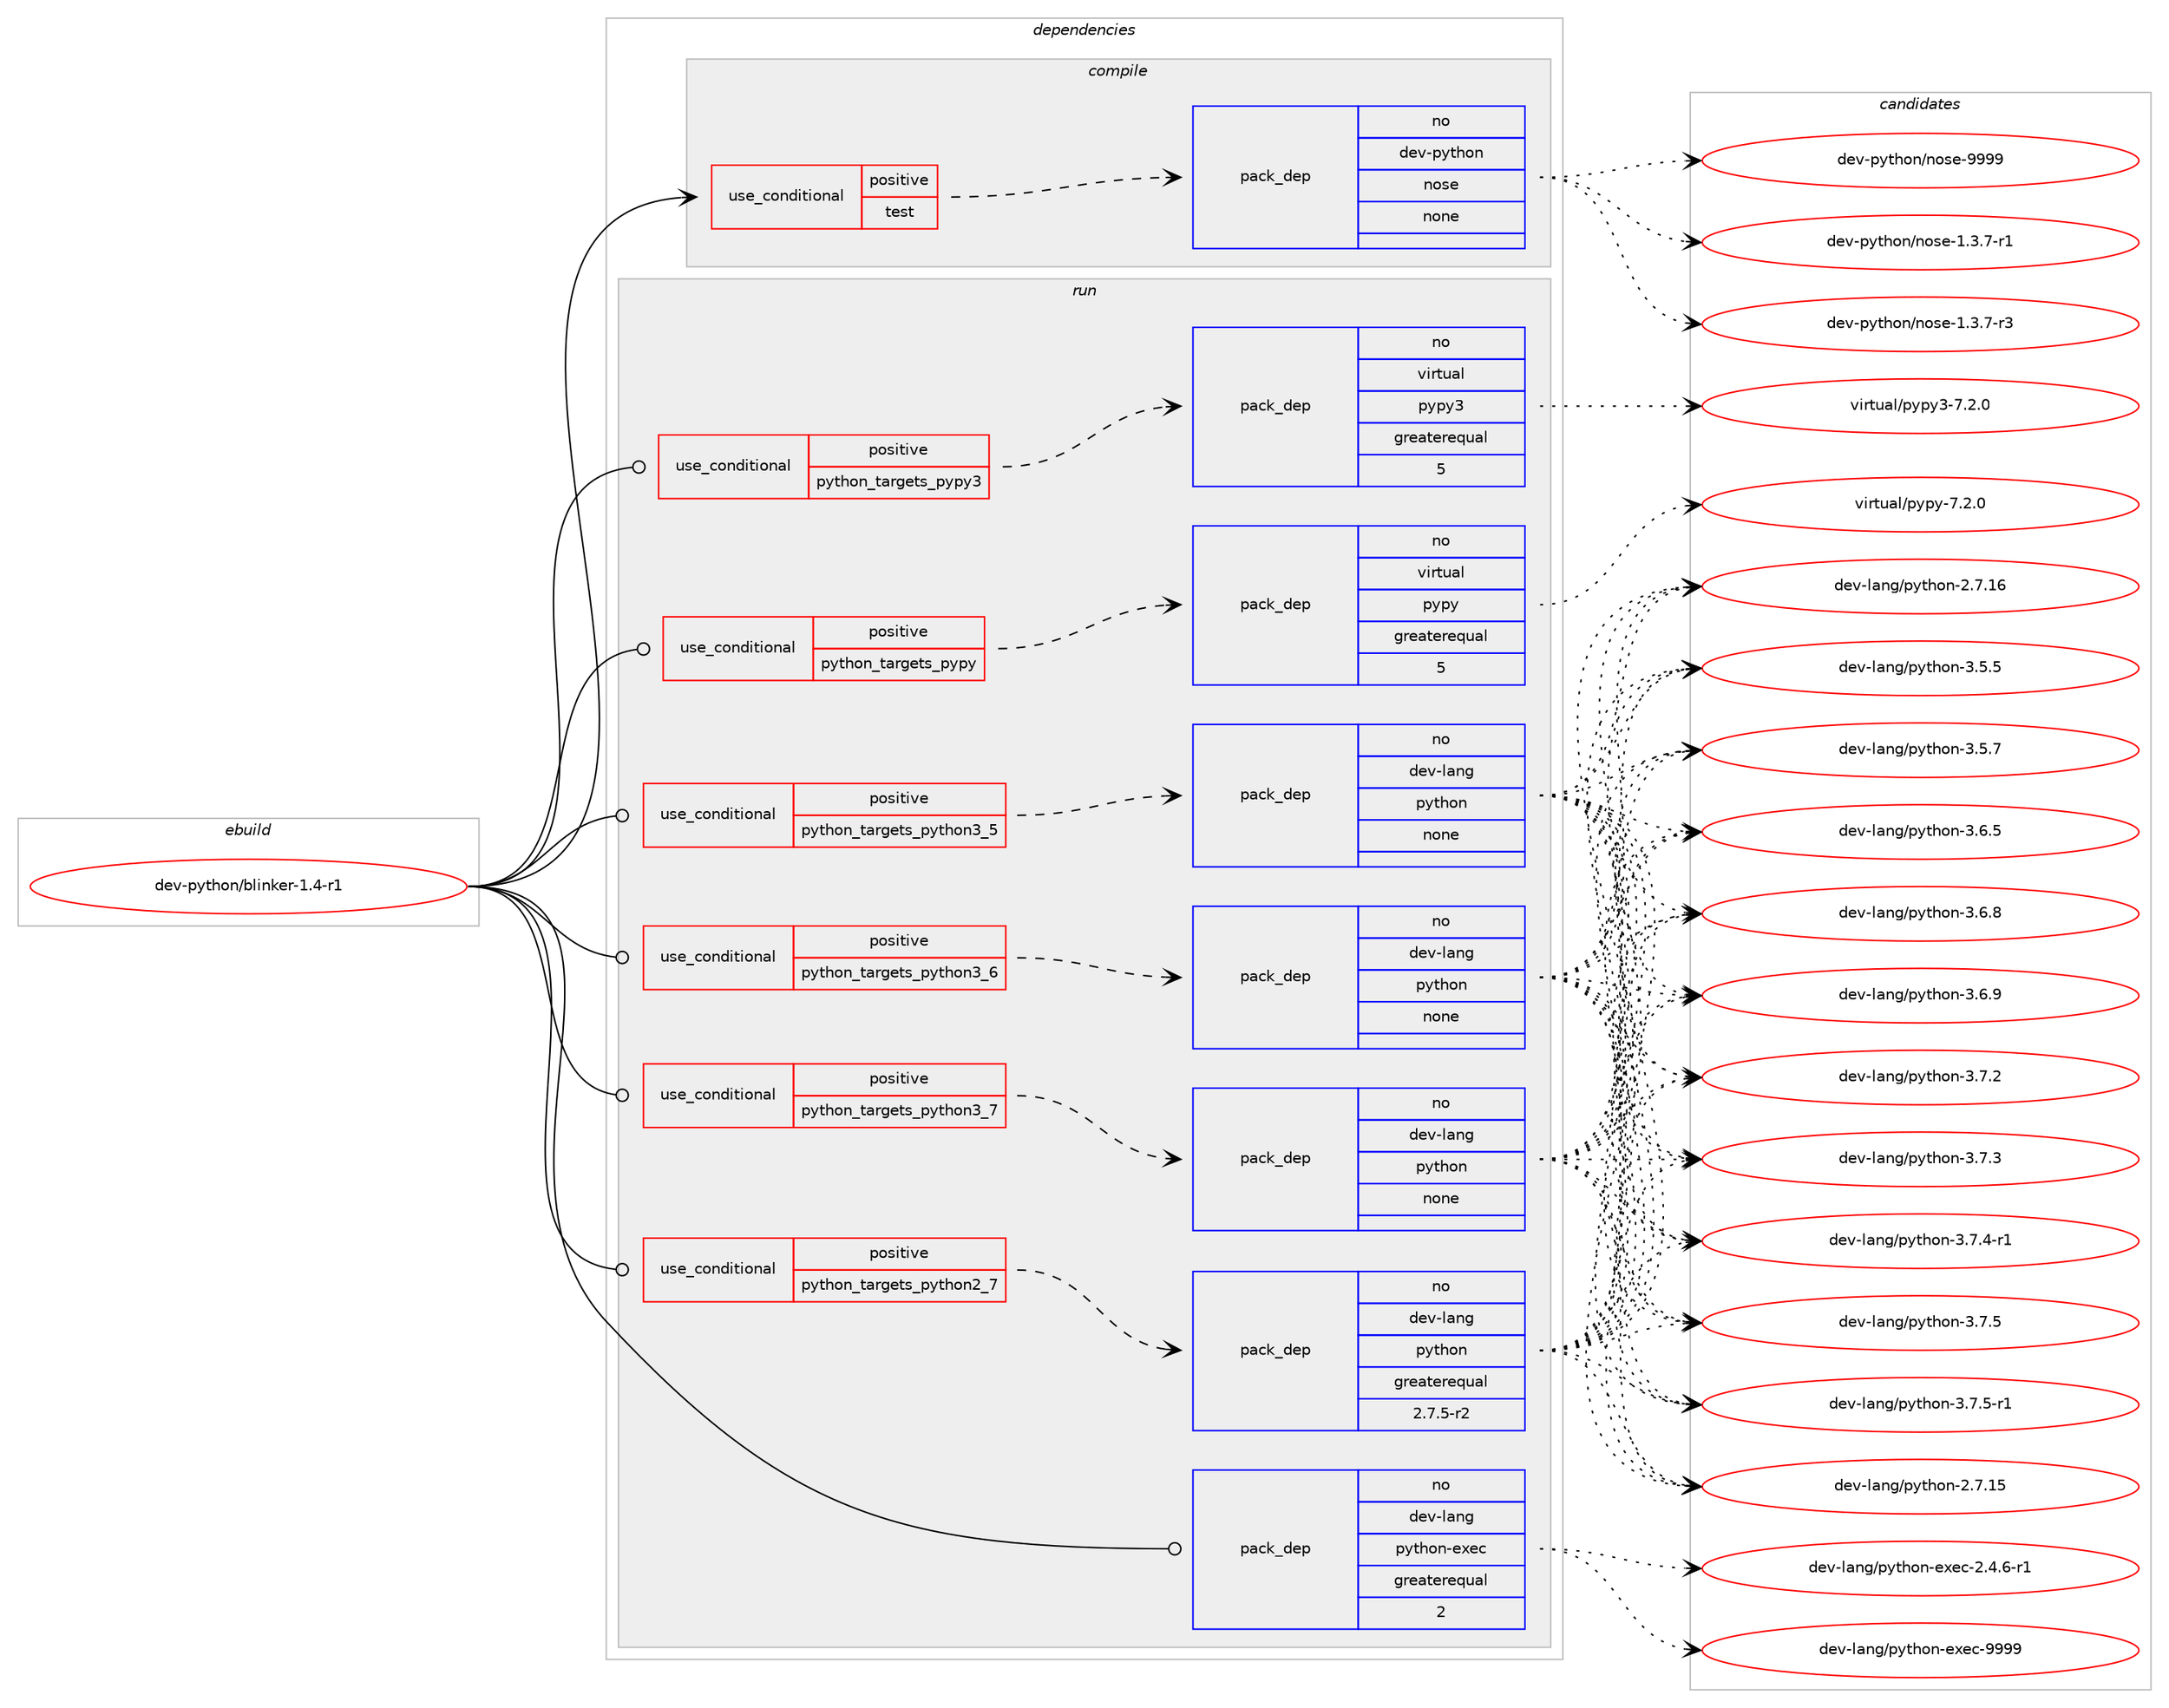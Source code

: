 digraph prolog {

# *************
# Graph options
# *************

newrank=true;
concentrate=true;
compound=true;
graph [rankdir=LR,fontname=Helvetica,fontsize=10,ranksep=1.5];#, ranksep=2.5, nodesep=0.2];
edge  [arrowhead=vee];
node  [fontname=Helvetica,fontsize=10];

# **********
# The ebuild
# **********

subgraph cluster_leftcol {
color=gray;
rank=same;
label=<<i>ebuild</i>>;
id [label="dev-python/blinker-1.4-r1", color=red, width=4, href="../dev-python/blinker-1.4-r1.svg"];
}

# ****************
# The dependencies
# ****************

subgraph cluster_midcol {
color=gray;
label=<<i>dependencies</i>>;
subgraph cluster_compile {
fillcolor="#eeeeee";
style=filled;
label=<<i>compile</i>>;
subgraph cond136957 {
dependency597010 [label=<<TABLE BORDER="0" CELLBORDER="1" CELLSPACING="0" CELLPADDING="4"><TR><TD ROWSPAN="3" CELLPADDING="10">use_conditional</TD></TR><TR><TD>positive</TD></TR><TR><TD>test</TD></TR></TABLE>>, shape=none, color=red];
subgraph pack448278 {
dependency597011 [label=<<TABLE BORDER="0" CELLBORDER="1" CELLSPACING="0" CELLPADDING="4" WIDTH="220"><TR><TD ROWSPAN="6" CELLPADDING="30">pack_dep</TD></TR><TR><TD WIDTH="110">no</TD></TR><TR><TD>dev-python</TD></TR><TR><TD>nose</TD></TR><TR><TD>none</TD></TR><TR><TD></TD></TR></TABLE>>, shape=none, color=blue];
}
dependency597010:e -> dependency597011:w [weight=20,style="dashed",arrowhead="vee"];
}
id:e -> dependency597010:w [weight=20,style="solid",arrowhead="vee"];
}
subgraph cluster_compileandrun {
fillcolor="#eeeeee";
style=filled;
label=<<i>compile and run</i>>;
}
subgraph cluster_run {
fillcolor="#eeeeee";
style=filled;
label=<<i>run</i>>;
subgraph cond136958 {
dependency597012 [label=<<TABLE BORDER="0" CELLBORDER="1" CELLSPACING="0" CELLPADDING="4"><TR><TD ROWSPAN="3" CELLPADDING="10">use_conditional</TD></TR><TR><TD>positive</TD></TR><TR><TD>python_targets_pypy</TD></TR></TABLE>>, shape=none, color=red];
subgraph pack448279 {
dependency597013 [label=<<TABLE BORDER="0" CELLBORDER="1" CELLSPACING="0" CELLPADDING="4" WIDTH="220"><TR><TD ROWSPAN="6" CELLPADDING="30">pack_dep</TD></TR><TR><TD WIDTH="110">no</TD></TR><TR><TD>virtual</TD></TR><TR><TD>pypy</TD></TR><TR><TD>greaterequal</TD></TR><TR><TD>5</TD></TR></TABLE>>, shape=none, color=blue];
}
dependency597012:e -> dependency597013:w [weight=20,style="dashed",arrowhead="vee"];
}
id:e -> dependency597012:w [weight=20,style="solid",arrowhead="odot"];
subgraph cond136959 {
dependency597014 [label=<<TABLE BORDER="0" CELLBORDER="1" CELLSPACING="0" CELLPADDING="4"><TR><TD ROWSPAN="3" CELLPADDING="10">use_conditional</TD></TR><TR><TD>positive</TD></TR><TR><TD>python_targets_pypy3</TD></TR></TABLE>>, shape=none, color=red];
subgraph pack448280 {
dependency597015 [label=<<TABLE BORDER="0" CELLBORDER="1" CELLSPACING="0" CELLPADDING="4" WIDTH="220"><TR><TD ROWSPAN="6" CELLPADDING="30">pack_dep</TD></TR><TR><TD WIDTH="110">no</TD></TR><TR><TD>virtual</TD></TR><TR><TD>pypy3</TD></TR><TR><TD>greaterequal</TD></TR><TR><TD>5</TD></TR></TABLE>>, shape=none, color=blue];
}
dependency597014:e -> dependency597015:w [weight=20,style="dashed",arrowhead="vee"];
}
id:e -> dependency597014:w [weight=20,style="solid",arrowhead="odot"];
subgraph cond136960 {
dependency597016 [label=<<TABLE BORDER="0" CELLBORDER="1" CELLSPACING="0" CELLPADDING="4"><TR><TD ROWSPAN="3" CELLPADDING="10">use_conditional</TD></TR><TR><TD>positive</TD></TR><TR><TD>python_targets_python2_7</TD></TR></TABLE>>, shape=none, color=red];
subgraph pack448281 {
dependency597017 [label=<<TABLE BORDER="0" CELLBORDER="1" CELLSPACING="0" CELLPADDING="4" WIDTH="220"><TR><TD ROWSPAN="6" CELLPADDING="30">pack_dep</TD></TR><TR><TD WIDTH="110">no</TD></TR><TR><TD>dev-lang</TD></TR><TR><TD>python</TD></TR><TR><TD>greaterequal</TD></TR><TR><TD>2.7.5-r2</TD></TR></TABLE>>, shape=none, color=blue];
}
dependency597016:e -> dependency597017:w [weight=20,style="dashed",arrowhead="vee"];
}
id:e -> dependency597016:w [weight=20,style="solid",arrowhead="odot"];
subgraph cond136961 {
dependency597018 [label=<<TABLE BORDER="0" CELLBORDER="1" CELLSPACING="0" CELLPADDING="4"><TR><TD ROWSPAN="3" CELLPADDING="10">use_conditional</TD></TR><TR><TD>positive</TD></TR><TR><TD>python_targets_python3_5</TD></TR></TABLE>>, shape=none, color=red];
subgraph pack448282 {
dependency597019 [label=<<TABLE BORDER="0" CELLBORDER="1" CELLSPACING="0" CELLPADDING="4" WIDTH="220"><TR><TD ROWSPAN="6" CELLPADDING="30">pack_dep</TD></TR><TR><TD WIDTH="110">no</TD></TR><TR><TD>dev-lang</TD></TR><TR><TD>python</TD></TR><TR><TD>none</TD></TR><TR><TD></TD></TR></TABLE>>, shape=none, color=blue];
}
dependency597018:e -> dependency597019:w [weight=20,style="dashed",arrowhead="vee"];
}
id:e -> dependency597018:w [weight=20,style="solid",arrowhead="odot"];
subgraph cond136962 {
dependency597020 [label=<<TABLE BORDER="0" CELLBORDER="1" CELLSPACING="0" CELLPADDING="4"><TR><TD ROWSPAN="3" CELLPADDING="10">use_conditional</TD></TR><TR><TD>positive</TD></TR><TR><TD>python_targets_python3_6</TD></TR></TABLE>>, shape=none, color=red];
subgraph pack448283 {
dependency597021 [label=<<TABLE BORDER="0" CELLBORDER="1" CELLSPACING="0" CELLPADDING="4" WIDTH="220"><TR><TD ROWSPAN="6" CELLPADDING="30">pack_dep</TD></TR><TR><TD WIDTH="110">no</TD></TR><TR><TD>dev-lang</TD></TR><TR><TD>python</TD></TR><TR><TD>none</TD></TR><TR><TD></TD></TR></TABLE>>, shape=none, color=blue];
}
dependency597020:e -> dependency597021:w [weight=20,style="dashed",arrowhead="vee"];
}
id:e -> dependency597020:w [weight=20,style="solid",arrowhead="odot"];
subgraph cond136963 {
dependency597022 [label=<<TABLE BORDER="0" CELLBORDER="1" CELLSPACING="0" CELLPADDING="4"><TR><TD ROWSPAN="3" CELLPADDING="10">use_conditional</TD></TR><TR><TD>positive</TD></TR><TR><TD>python_targets_python3_7</TD></TR></TABLE>>, shape=none, color=red];
subgraph pack448284 {
dependency597023 [label=<<TABLE BORDER="0" CELLBORDER="1" CELLSPACING="0" CELLPADDING="4" WIDTH="220"><TR><TD ROWSPAN="6" CELLPADDING="30">pack_dep</TD></TR><TR><TD WIDTH="110">no</TD></TR><TR><TD>dev-lang</TD></TR><TR><TD>python</TD></TR><TR><TD>none</TD></TR><TR><TD></TD></TR></TABLE>>, shape=none, color=blue];
}
dependency597022:e -> dependency597023:w [weight=20,style="dashed",arrowhead="vee"];
}
id:e -> dependency597022:w [weight=20,style="solid",arrowhead="odot"];
subgraph pack448285 {
dependency597024 [label=<<TABLE BORDER="0" CELLBORDER="1" CELLSPACING="0" CELLPADDING="4" WIDTH="220"><TR><TD ROWSPAN="6" CELLPADDING="30">pack_dep</TD></TR><TR><TD WIDTH="110">no</TD></TR><TR><TD>dev-lang</TD></TR><TR><TD>python-exec</TD></TR><TR><TD>greaterequal</TD></TR><TR><TD>2</TD></TR></TABLE>>, shape=none, color=blue];
}
id:e -> dependency597024:w [weight=20,style="solid",arrowhead="odot"];
}
}

# **************
# The candidates
# **************

subgraph cluster_choices {
rank=same;
color=gray;
label=<<i>candidates</i>>;

subgraph choice448278 {
color=black;
nodesep=1;
choice10010111845112121116104111110471101111151014549465146554511449 [label="dev-python/nose-1.3.7-r1", color=red, width=4,href="../dev-python/nose-1.3.7-r1.svg"];
choice10010111845112121116104111110471101111151014549465146554511451 [label="dev-python/nose-1.3.7-r3", color=red, width=4,href="../dev-python/nose-1.3.7-r3.svg"];
choice10010111845112121116104111110471101111151014557575757 [label="dev-python/nose-9999", color=red, width=4,href="../dev-python/nose-9999.svg"];
dependency597011:e -> choice10010111845112121116104111110471101111151014549465146554511449:w [style=dotted,weight="100"];
dependency597011:e -> choice10010111845112121116104111110471101111151014549465146554511451:w [style=dotted,weight="100"];
dependency597011:e -> choice10010111845112121116104111110471101111151014557575757:w [style=dotted,weight="100"];
}
subgraph choice448279 {
color=black;
nodesep=1;
choice1181051141161179710847112121112121455546504648 [label="virtual/pypy-7.2.0", color=red, width=4,href="../virtual/pypy-7.2.0.svg"];
dependency597013:e -> choice1181051141161179710847112121112121455546504648:w [style=dotted,weight="100"];
}
subgraph choice448280 {
color=black;
nodesep=1;
choice118105114116117971084711212111212151455546504648 [label="virtual/pypy3-7.2.0", color=red, width=4,href="../virtual/pypy3-7.2.0.svg"];
dependency597015:e -> choice118105114116117971084711212111212151455546504648:w [style=dotted,weight="100"];
}
subgraph choice448281 {
color=black;
nodesep=1;
choice10010111845108971101034711212111610411111045504655464953 [label="dev-lang/python-2.7.15", color=red, width=4,href="../dev-lang/python-2.7.15.svg"];
choice10010111845108971101034711212111610411111045504655464954 [label="dev-lang/python-2.7.16", color=red, width=4,href="../dev-lang/python-2.7.16.svg"];
choice100101118451089711010347112121116104111110455146534653 [label="dev-lang/python-3.5.5", color=red, width=4,href="../dev-lang/python-3.5.5.svg"];
choice100101118451089711010347112121116104111110455146534655 [label="dev-lang/python-3.5.7", color=red, width=4,href="../dev-lang/python-3.5.7.svg"];
choice100101118451089711010347112121116104111110455146544653 [label="dev-lang/python-3.6.5", color=red, width=4,href="../dev-lang/python-3.6.5.svg"];
choice100101118451089711010347112121116104111110455146544656 [label="dev-lang/python-3.6.8", color=red, width=4,href="../dev-lang/python-3.6.8.svg"];
choice100101118451089711010347112121116104111110455146544657 [label="dev-lang/python-3.6.9", color=red, width=4,href="../dev-lang/python-3.6.9.svg"];
choice100101118451089711010347112121116104111110455146554650 [label="dev-lang/python-3.7.2", color=red, width=4,href="../dev-lang/python-3.7.2.svg"];
choice100101118451089711010347112121116104111110455146554651 [label="dev-lang/python-3.7.3", color=red, width=4,href="../dev-lang/python-3.7.3.svg"];
choice1001011184510897110103471121211161041111104551465546524511449 [label="dev-lang/python-3.7.4-r1", color=red, width=4,href="../dev-lang/python-3.7.4-r1.svg"];
choice100101118451089711010347112121116104111110455146554653 [label="dev-lang/python-3.7.5", color=red, width=4,href="../dev-lang/python-3.7.5.svg"];
choice1001011184510897110103471121211161041111104551465546534511449 [label="dev-lang/python-3.7.5-r1", color=red, width=4,href="../dev-lang/python-3.7.5-r1.svg"];
dependency597017:e -> choice10010111845108971101034711212111610411111045504655464953:w [style=dotted,weight="100"];
dependency597017:e -> choice10010111845108971101034711212111610411111045504655464954:w [style=dotted,weight="100"];
dependency597017:e -> choice100101118451089711010347112121116104111110455146534653:w [style=dotted,weight="100"];
dependency597017:e -> choice100101118451089711010347112121116104111110455146534655:w [style=dotted,weight="100"];
dependency597017:e -> choice100101118451089711010347112121116104111110455146544653:w [style=dotted,weight="100"];
dependency597017:e -> choice100101118451089711010347112121116104111110455146544656:w [style=dotted,weight="100"];
dependency597017:e -> choice100101118451089711010347112121116104111110455146544657:w [style=dotted,weight="100"];
dependency597017:e -> choice100101118451089711010347112121116104111110455146554650:w [style=dotted,weight="100"];
dependency597017:e -> choice100101118451089711010347112121116104111110455146554651:w [style=dotted,weight="100"];
dependency597017:e -> choice1001011184510897110103471121211161041111104551465546524511449:w [style=dotted,weight="100"];
dependency597017:e -> choice100101118451089711010347112121116104111110455146554653:w [style=dotted,weight="100"];
dependency597017:e -> choice1001011184510897110103471121211161041111104551465546534511449:w [style=dotted,weight="100"];
}
subgraph choice448282 {
color=black;
nodesep=1;
choice10010111845108971101034711212111610411111045504655464953 [label="dev-lang/python-2.7.15", color=red, width=4,href="../dev-lang/python-2.7.15.svg"];
choice10010111845108971101034711212111610411111045504655464954 [label="dev-lang/python-2.7.16", color=red, width=4,href="../dev-lang/python-2.7.16.svg"];
choice100101118451089711010347112121116104111110455146534653 [label="dev-lang/python-3.5.5", color=red, width=4,href="../dev-lang/python-3.5.5.svg"];
choice100101118451089711010347112121116104111110455146534655 [label="dev-lang/python-3.5.7", color=red, width=4,href="../dev-lang/python-3.5.7.svg"];
choice100101118451089711010347112121116104111110455146544653 [label="dev-lang/python-3.6.5", color=red, width=4,href="../dev-lang/python-3.6.5.svg"];
choice100101118451089711010347112121116104111110455146544656 [label="dev-lang/python-3.6.8", color=red, width=4,href="../dev-lang/python-3.6.8.svg"];
choice100101118451089711010347112121116104111110455146544657 [label="dev-lang/python-3.6.9", color=red, width=4,href="../dev-lang/python-3.6.9.svg"];
choice100101118451089711010347112121116104111110455146554650 [label="dev-lang/python-3.7.2", color=red, width=4,href="../dev-lang/python-3.7.2.svg"];
choice100101118451089711010347112121116104111110455146554651 [label="dev-lang/python-3.7.3", color=red, width=4,href="../dev-lang/python-3.7.3.svg"];
choice1001011184510897110103471121211161041111104551465546524511449 [label="dev-lang/python-3.7.4-r1", color=red, width=4,href="../dev-lang/python-3.7.4-r1.svg"];
choice100101118451089711010347112121116104111110455146554653 [label="dev-lang/python-3.7.5", color=red, width=4,href="../dev-lang/python-3.7.5.svg"];
choice1001011184510897110103471121211161041111104551465546534511449 [label="dev-lang/python-3.7.5-r1", color=red, width=4,href="../dev-lang/python-3.7.5-r1.svg"];
dependency597019:e -> choice10010111845108971101034711212111610411111045504655464953:w [style=dotted,weight="100"];
dependency597019:e -> choice10010111845108971101034711212111610411111045504655464954:w [style=dotted,weight="100"];
dependency597019:e -> choice100101118451089711010347112121116104111110455146534653:w [style=dotted,weight="100"];
dependency597019:e -> choice100101118451089711010347112121116104111110455146534655:w [style=dotted,weight="100"];
dependency597019:e -> choice100101118451089711010347112121116104111110455146544653:w [style=dotted,weight="100"];
dependency597019:e -> choice100101118451089711010347112121116104111110455146544656:w [style=dotted,weight="100"];
dependency597019:e -> choice100101118451089711010347112121116104111110455146544657:w [style=dotted,weight="100"];
dependency597019:e -> choice100101118451089711010347112121116104111110455146554650:w [style=dotted,weight="100"];
dependency597019:e -> choice100101118451089711010347112121116104111110455146554651:w [style=dotted,weight="100"];
dependency597019:e -> choice1001011184510897110103471121211161041111104551465546524511449:w [style=dotted,weight="100"];
dependency597019:e -> choice100101118451089711010347112121116104111110455146554653:w [style=dotted,weight="100"];
dependency597019:e -> choice1001011184510897110103471121211161041111104551465546534511449:w [style=dotted,weight="100"];
}
subgraph choice448283 {
color=black;
nodesep=1;
choice10010111845108971101034711212111610411111045504655464953 [label="dev-lang/python-2.7.15", color=red, width=4,href="../dev-lang/python-2.7.15.svg"];
choice10010111845108971101034711212111610411111045504655464954 [label="dev-lang/python-2.7.16", color=red, width=4,href="../dev-lang/python-2.7.16.svg"];
choice100101118451089711010347112121116104111110455146534653 [label="dev-lang/python-3.5.5", color=red, width=4,href="../dev-lang/python-3.5.5.svg"];
choice100101118451089711010347112121116104111110455146534655 [label="dev-lang/python-3.5.7", color=red, width=4,href="../dev-lang/python-3.5.7.svg"];
choice100101118451089711010347112121116104111110455146544653 [label="dev-lang/python-3.6.5", color=red, width=4,href="../dev-lang/python-3.6.5.svg"];
choice100101118451089711010347112121116104111110455146544656 [label="dev-lang/python-3.6.8", color=red, width=4,href="../dev-lang/python-3.6.8.svg"];
choice100101118451089711010347112121116104111110455146544657 [label="dev-lang/python-3.6.9", color=red, width=4,href="../dev-lang/python-3.6.9.svg"];
choice100101118451089711010347112121116104111110455146554650 [label="dev-lang/python-3.7.2", color=red, width=4,href="../dev-lang/python-3.7.2.svg"];
choice100101118451089711010347112121116104111110455146554651 [label="dev-lang/python-3.7.3", color=red, width=4,href="../dev-lang/python-3.7.3.svg"];
choice1001011184510897110103471121211161041111104551465546524511449 [label="dev-lang/python-3.7.4-r1", color=red, width=4,href="../dev-lang/python-3.7.4-r1.svg"];
choice100101118451089711010347112121116104111110455146554653 [label="dev-lang/python-3.7.5", color=red, width=4,href="../dev-lang/python-3.7.5.svg"];
choice1001011184510897110103471121211161041111104551465546534511449 [label="dev-lang/python-3.7.5-r1", color=red, width=4,href="../dev-lang/python-3.7.5-r1.svg"];
dependency597021:e -> choice10010111845108971101034711212111610411111045504655464953:w [style=dotted,weight="100"];
dependency597021:e -> choice10010111845108971101034711212111610411111045504655464954:w [style=dotted,weight="100"];
dependency597021:e -> choice100101118451089711010347112121116104111110455146534653:w [style=dotted,weight="100"];
dependency597021:e -> choice100101118451089711010347112121116104111110455146534655:w [style=dotted,weight="100"];
dependency597021:e -> choice100101118451089711010347112121116104111110455146544653:w [style=dotted,weight="100"];
dependency597021:e -> choice100101118451089711010347112121116104111110455146544656:w [style=dotted,weight="100"];
dependency597021:e -> choice100101118451089711010347112121116104111110455146544657:w [style=dotted,weight="100"];
dependency597021:e -> choice100101118451089711010347112121116104111110455146554650:w [style=dotted,weight="100"];
dependency597021:e -> choice100101118451089711010347112121116104111110455146554651:w [style=dotted,weight="100"];
dependency597021:e -> choice1001011184510897110103471121211161041111104551465546524511449:w [style=dotted,weight="100"];
dependency597021:e -> choice100101118451089711010347112121116104111110455146554653:w [style=dotted,weight="100"];
dependency597021:e -> choice1001011184510897110103471121211161041111104551465546534511449:w [style=dotted,weight="100"];
}
subgraph choice448284 {
color=black;
nodesep=1;
choice10010111845108971101034711212111610411111045504655464953 [label="dev-lang/python-2.7.15", color=red, width=4,href="../dev-lang/python-2.7.15.svg"];
choice10010111845108971101034711212111610411111045504655464954 [label="dev-lang/python-2.7.16", color=red, width=4,href="../dev-lang/python-2.7.16.svg"];
choice100101118451089711010347112121116104111110455146534653 [label="dev-lang/python-3.5.5", color=red, width=4,href="../dev-lang/python-3.5.5.svg"];
choice100101118451089711010347112121116104111110455146534655 [label="dev-lang/python-3.5.7", color=red, width=4,href="../dev-lang/python-3.5.7.svg"];
choice100101118451089711010347112121116104111110455146544653 [label="dev-lang/python-3.6.5", color=red, width=4,href="../dev-lang/python-3.6.5.svg"];
choice100101118451089711010347112121116104111110455146544656 [label="dev-lang/python-3.6.8", color=red, width=4,href="../dev-lang/python-3.6.8.svg"];
choice100101118451089711010347112121116104111110455146544657 [label="dev-lang/python-3.6.9", color=red, width=4,href="../dev-lang/python-3.6.9.svg"];
choice100101118451089711010347112121116104111110455146554650 [label="dev-lang/python-3.7.2", color=red, width=4,href="../dev-lang/python-3.7.2.svg"];
choice100101118451089711010347112121116104111110455146554651 [label="dev-lang/python-3.7.3", color=red, width=4,href="../dev-lang/python-3.7.3.svg"];
choice1001011184510897110103471121211161041111104551465546524511449 [label="dev-lang/python-3.7.4-r1", color=red, width=4,href="../dev-lang/python-3.7.4-r1.svg"];
choice100101118451089711010347112121116104111110455146554653 [label="dev-lang/python-3.7.5", color=red, width=4,href="../dev-lang/python-3.7.5.svg"];
choice1001011184510897110103471121211161041111104551465546534511449 [label="dev-lang/python-3.7.5-r1", color=red, width=4,href="../dev-lang/python-3.7.5-r1.svg"];
dependency597023:e -> choice10010111845108971101034711212111610411111045504655464953:w [style=dotted,weight="100"];
dependency597023:e -> choice10010111845108971101034711212111610411111045504655464954:w [style=dotted,weight="100"];
dependency597023:e -> choice100101118451089711010347112121116104111110455146534653:w [style=dotted,weight="100"];
dependency597023:e -> choice100101118451089711010347112121116104111110455146534655:w [style=dotted,weight="100"];
dependency597023:e -> choice100101118451089711010347112121116104111110455146544653:w [style=dotted,weight="100"];
dependency597023:e -> choice100101118451089711010347112121116104111110455146544656:w [style=dotted,weight="100"];
dependency597023:e -> choice100101118451089711010347112121116104111110455146544657:w [style=dotted,weight="100"];
dependency597023:e -> choice100101118451089711010347112121116104111110455146554650:w [style=dotted,weight="100"];
dependency597023:e -> choice100101118451089711010347112121116104111110455146554651:w [style=dotted,weight="100"];
dependency597023:e -> choice1001011184510897110103471121211161041111104551465546524511449:w [style=dotted,weight="100"];
dependency597023:e -> choice100101118451089711010347112121116104111110455146554653:w [style=dotted,weight="100"];
dependency597023:e -> choice1001011184510897110103471121211161041111104551465546534511449:w [style=dotted,weight="100"];
}
subgraph choice448285 {
color=black;
nodesep=1;
choice10010111845108971101034711212111610411111045101120101994550465246544511449 [label="dev-lang/python-exec-2.4.6-r1", color=red, width=4,href="../dev-lang/python-exec-2.4.6-r1.svg"];
choice10010111845108971101034711212111610411111045101120101994557575757 [label="dev-lang/python-exec-9999", color=red, width=4,href="../dev-lang/python-exec-9999.svg"];
dependency597024:e -> choice10010111845108971101034711212111610411111045101120101994550465246544511449:w [style=dotted,weight="100"];
dependency597024:e -> choice10010111845108971101034711212111610411111045101120101994557575757:w [style=dotted,weight="100"];
}
}

}
